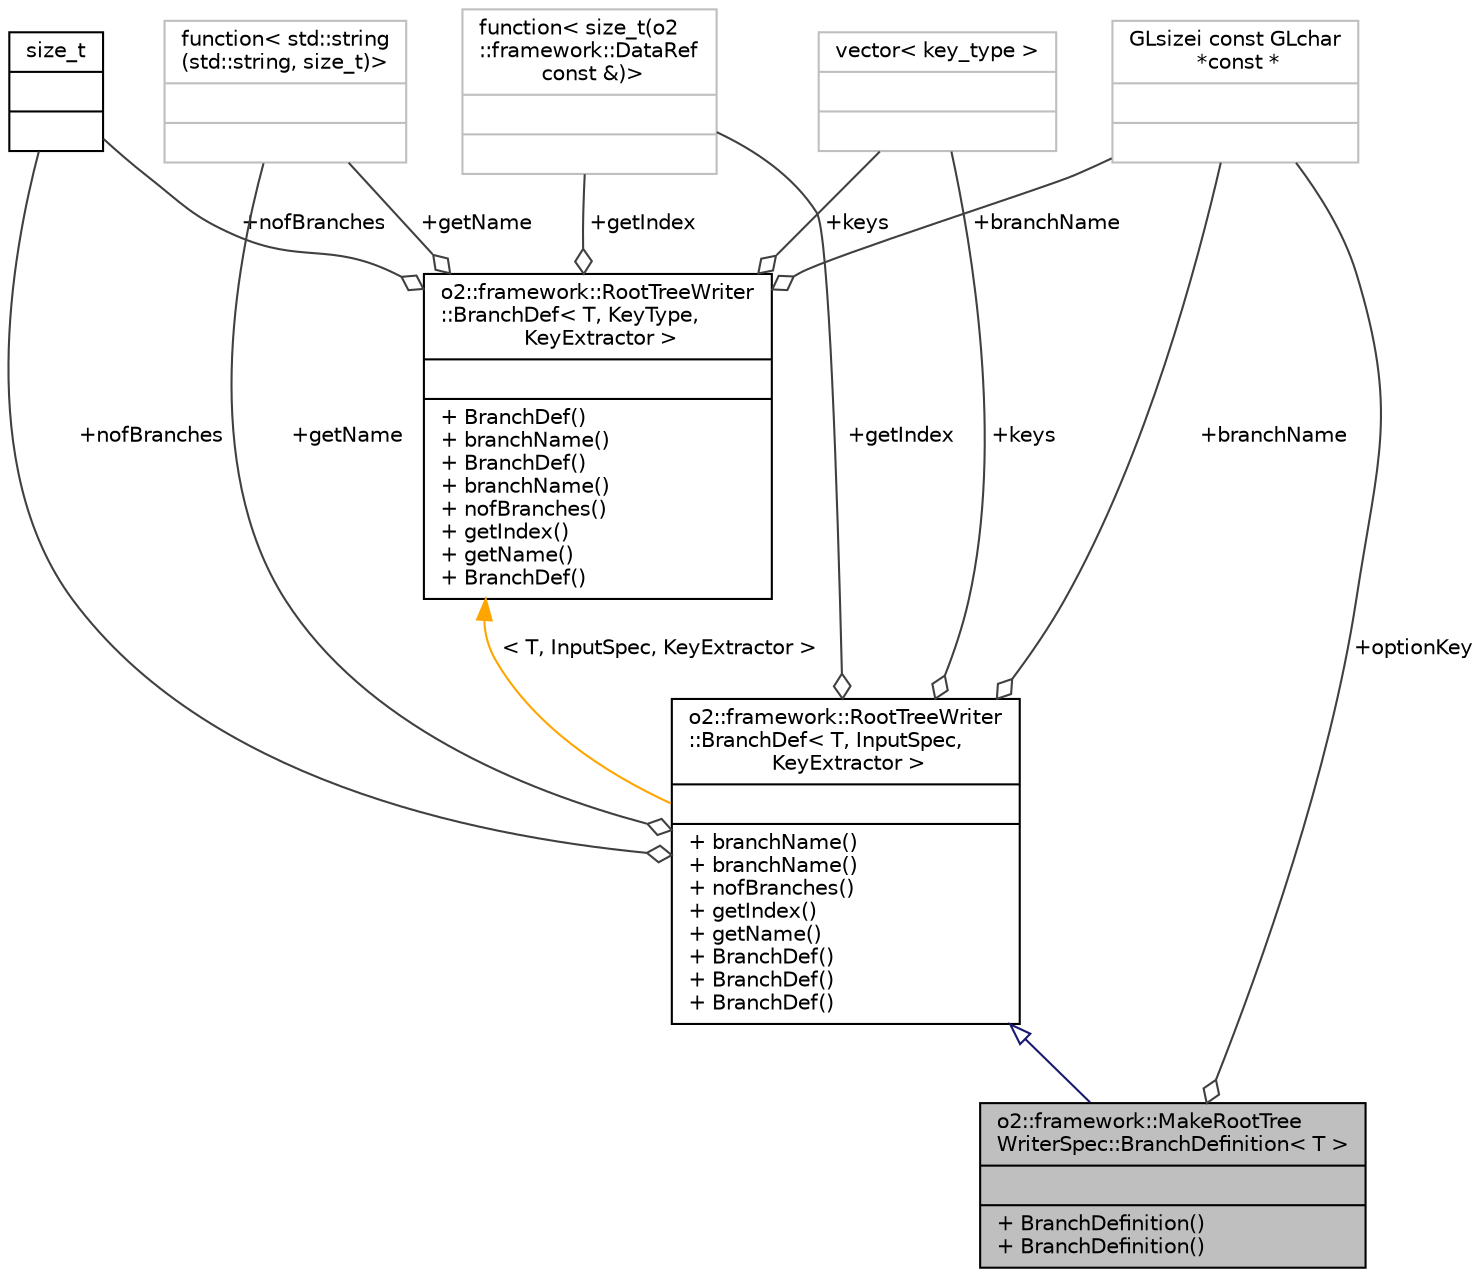 digraph "o2::framework::MakeRootTreeWriterSpec::BranchDefinition&lt; T &gt;"
{
 // INTERACTIVE_SVG=YES
  bgcolor="transparent";
  edge [fontname="Helvetica",fontsize="10",labelfontname="Helvetica",labelfontsize="10"];
  node [fontname="Helvetica",fontsize="10",shape=record];
  Node1 [label="{o2::framework::MakeRootTree\lWriterSpec::BranchDefinition\< T \>\n||+ BranchDefinition()\l+ BranchDefinition()\l}",height=0.2,width=0.4,color="black", fillcolor="grey75", style="filled" fontcolor="black"];
  Node2 -> Node1 [dir="back",color="midnightblue",fontsize="10",style="solid",arrowtail="onormal",fontname="Helvetica"];
  Node2 [label="{o2::framework::RootTreeWriter\l::BranchDef\< T, InputSpec,\l KeyExtractor \>\n||+ branchName()\l+ branchName()\l+ nofBranches()\l+ getIndex()\l+ getName()\l+ BranchDef()\l+ BranchDef()\l+ BranchDef()\l}",height=0.2,width=0.4,color="black",URL="$d6/d72/structo2_1_1framework_1_1RootTreeWriter_1_1BranchDef.html"];
  Node3 -> Node2 [color="grey25",fontsize="10",style="solid",label=" +branchName" ,arrowhead="odiamond",fontname="Helvetica"];
  Node3 [label="{GLsizei const GLchar\l *const *\n||}",height=0.2,width=0.4,color="grey75"];
  Node4 -> Node2 [color="grey25",fontsize="10",style="solid",label=" +keys" ,arrowhead="odiamond",fontname="Helvetica"];
  Node4 [label="{vector\< key_type \>\n||}",height=0.2,width=0.4,color="grey75"];
  Node5 -> Node2 [color="grey25",fontsize="10",style="solid",label=" +nofBranches" ,arrowhead="odiamond",fontname="Helvetica"];
  Node5 [label="{size_t\n||}",height=0.2,width=0.4,color="black",URL="$dd/de2/classsize__t.html"];
  Node6 -> Node2 [color="grey25",fontsize="10",style="solid",label=" +getName" ,arrowhead="odiamond",fontname="Helvetica"];
  Node6 [label="{function\< std::string\l(std::string, size_t)\>\n||}",height=0.2,width=0.4,color="grey75"];
  Node7 -> Node2 [color="grey25",fontsize="10",style="solid",label=" +getIndex" ,arrowhead="odiamond",fontname="Helvetica"];
  Node7 [label="{function\< size_t(o2\l::framework::DataRef\l const &)\>\n||}",height=0.2,width=0.4,color="grey75"];
  Node8 -> Node2 [dir="back",color="orange",fontsize="10",style="solid",label=" \< T, InputSpec, KeyExtractor \>" ,fontname="Helvetica"];
  Node8 [label="{o2::framework::RootTreeWriter\l::BranchDef\< T, KeyType,\l KeyExtractor \>\n||+ BranchDef()\l+ branchName()\l+ BranchDef()\l+ branchName()\l+ nofBranches()\l+ getIndex()\l+ getName()\l+ BranchDef()\l}",height=0.2,width=0.4,color="black",URL="$d6/d72/structo2_1_1framework_1_1RootTreeWriter_1_1BranchDef.html"];
  Node3 -> Node8 [color="grey25",fontsize="10",style="solid",label=" +branchName" ,arrowhead="odiamond",fontname="Helvetica"];
  Node4 -> Node8 [color="grey25",fontsize="10",style="solid",label=" +keys" ,arrowhead="odiamond",fontname="Helvetica"];
  Node5 -> Node8 [color="grey25",fontsize="10",style="solid",label=" +nofBranches" ,arrowhead="odiamond",fontname="Helvetica"];
  Node6 -> Node8 [color="grey25",fontsize="10",style="solid",label=" +getName" ,arrowhead="odiamond",fontname="Helvetica"];
  Node7 -> Node8 [color="grey25",fontsize="10",style="solid",label=" +getIndex" ,arrowhead="odiamond",fontname="Helvetica"];
  Node3 -> Node1 [color="grey25",fontsize="10",style="solid",label=" +optionKey" ,arrowhead="odiamond",fontname="Helvetica"];
}

